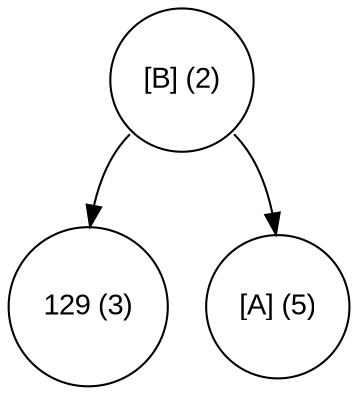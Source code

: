 digraph move_down {
	node [fontname="Arial", shape="circle", width=0.5]; 

	0 [label = "[B] (2)"];
	0:sw -> 1;
	1 [label = "129 (3)"];
	0:se -> 2;
	2 [label = "[A] (5)"];
}
